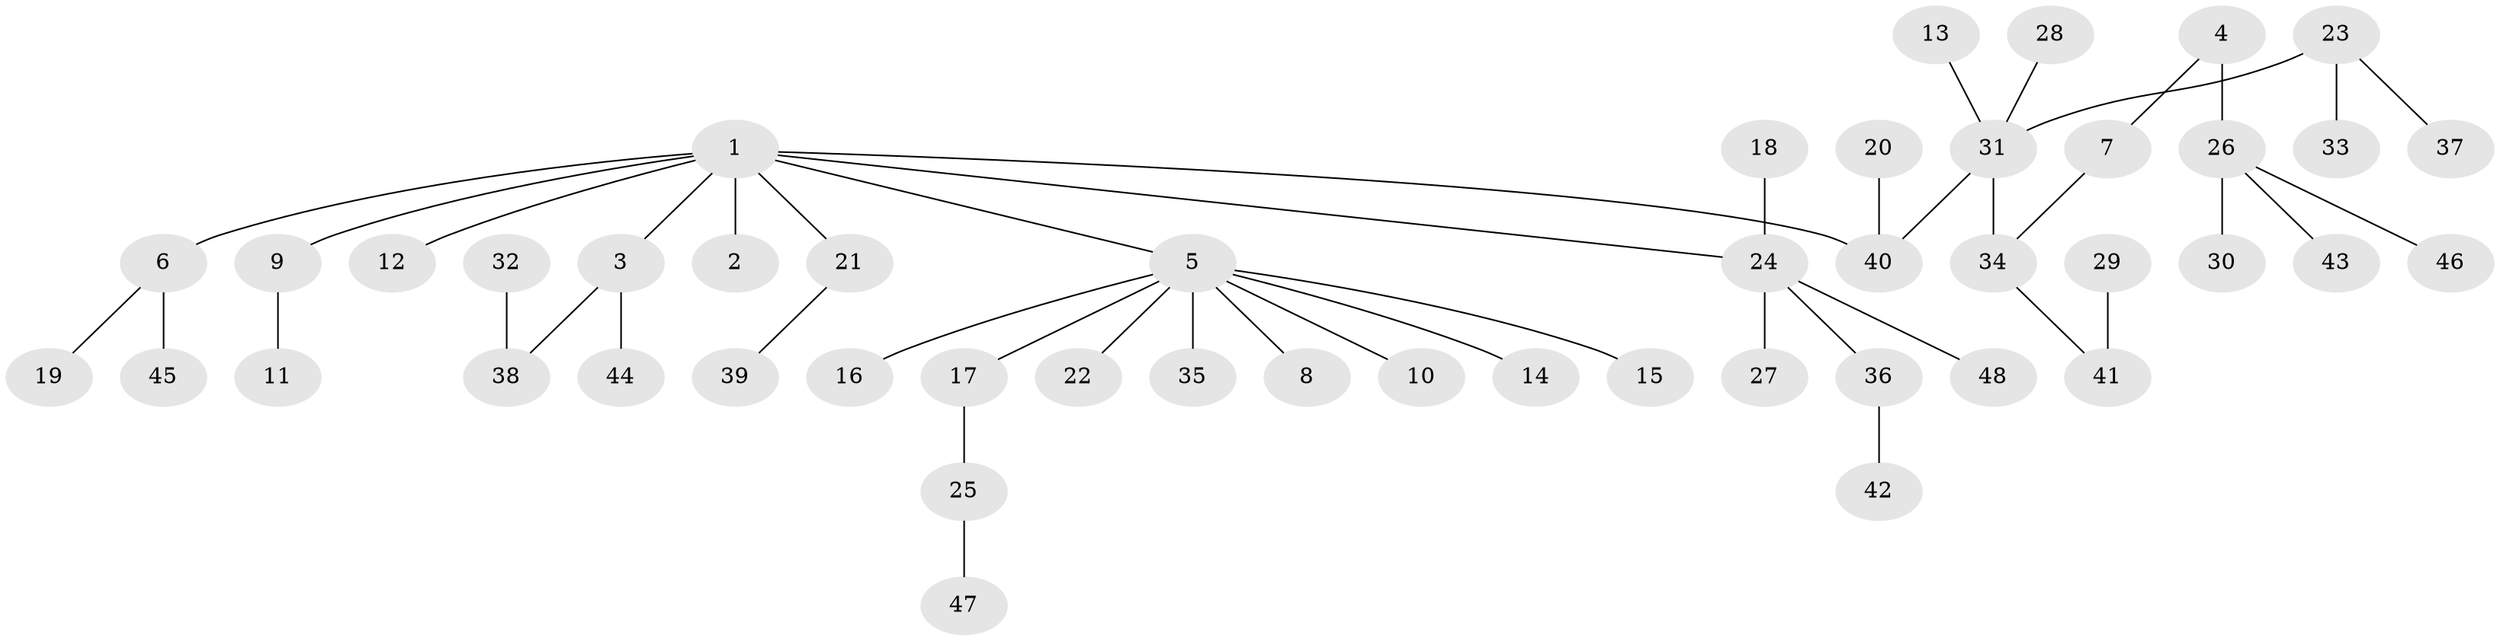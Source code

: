 // original degree distribution, {5: 0.03125, 4: 0.07291666666666667, 7: 0.010416666666666666, 6: 0.020833333333333332, 1: 0.53125, 3: 0.13541666666666666, 2: 0.19791666666666666}
// Generated by graph-tools (version 1.1) at 2025/50/03/09/25 03:50:18]
// undirected, 48 vertices, 47 edges
graph export_dot {
graph [start="1"]
  node [color=gray90,style=filled];
  1;
  2;
  3;
  4;
  5;
  6;
  7;
  8;
  9;
  10;
  11;
  12;
  13;
  14;
  15;
  16;
  17;
  18;
  19;
  20;
  21;
  22;
  23;
  24;
  25;
  26;
  27;
  28;
  29;
  30;
  31;
  32;
  33;
  34;
  35;
  36;
  37;
  38;
  39;
  40;
  41;
  42;
  43;
  44;
  45;
  46;
  47;
  48;
  1 -- 2 [weight=1.0];
  1 -- 3 [weight=1.0];
  1 -- 5 [weight=1.0];
  1 -- 6 [weight=1.0];
  1 -- 9 [weight=1.0];
  1 -- 12 [weight=1.0];
  1 -- 21 [weight=1.0];
  1 -- 24 [weight=1.0];
  1 -- 40 [weight=1.0];
  3 -- 38 [weight=1.0];
  3 -- 44 [weight=1.0];
  4 -- 7 [weight=1.0];
  4 -- 26 [weight=1.0];
  5 -- 8 [weight=1.0];
  5 -- 10 [weight=1.0];
  5 -- 14 [weight=1.0];
  5 -- 15 [weight=1.0];
  5 -- 16 [weight=1.0];
  5 -- 17 [weight=1.0];
  5 -- 22 [weight=1.0];
  5 -- 35 [weight=1.0];
  6 -- 19 [weight=1.0];
  6 -- 45 [weight=1.0];
  7 -- 34 [weight=1.0];
  9 -- 11 [weight=1.0];
  13 -- 31 [weight=1.0];
  17 -- 25 [weight=1.0];
  18 -- 24 [weight=1.0];
  20 -- 40 [weight=1.0];
  21 -- 39 [weight=1.0];
  23 -- 31 [weight=1.0];
  23 -- 33 [weight=1.0];
  23 -- 37 [weight=1.0];
  24 -- 27 [weight=1.0];
  24 -- 36 [weight=1.0];
  24 -- 48 [weight=1.0];
  25 -- 47 [weight=1.0];
  26 -- 30 [weight=1.0];
  26 -- 43 [weight=1.0];
  26 -- 46 [weight=1.0];
  28 -- 31 [weight=1.0];
  29 -- 41 [weight=1.0];
  31 -- 34 [weight=1.0];
  31 -- 40 [weight=1.0];
  32 -- 38 [weight=1.0];
  34 -- 41 [weight=1.0];
  36 -- 42 [weight=1.0];
}
